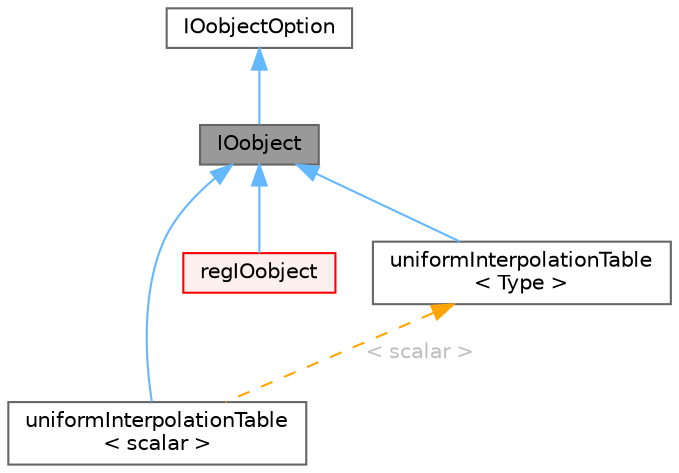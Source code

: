 digraph "IOobject"
{
 // LATEX_PDF_SIZE
  bgcolor="transparent";
  edge [fontname=Helvetica,fontsize=10,labelfontname=Helvetica,labelfontsize=10];
  node [fontname=Helvetica,fontsize=10,shape=box,height=0.2,width=0.4];
  Node1 [id="Node000001",label="IOobject",height=0.2,width=0.4,color="gray40", fillcolor="grey60", style="filled", fontcolor="black",tooltip="Defines the attributes of an object for which implicit objectRegistry management is supported,..."];
  Node2 -> Node1 [id="edge1_Node000001_Node000002",dir="back",color="steelblue1",style="solid",tooltip=" "];
  Node2 [id="Node000002",label="IOobjectOption",height=0.2,width=0.4,color="gray40", fillcolor="white", style="filled",URL="$classFoam_1_1IOobjectOption.html",tooltip="A simple container of IOobject preferences. Can also be used for general handling of read/no-read/rea..."];
  Node1 -> Node3 [id="edge2_Node000001_Node000003",dir="back",color="steelblue1",style="solid",tooltip=" "];
  Node3 [id="Node000003",label="uniformInterpolationTable\l\< scalar \>",height=0.2,width=0.4,color="gray40", fillcolor="white", style="filled",URL="$classFoam_1_1uniformInterpolationTable.html",tooltip=" "];
  Node1 -> Node4 [id="edge3_Node000001_Node000004",dir="back",color="steelblue1",style="solid",tooltip=" "];
  Node4 [id="Node000004",label="regIOobject",height=0.2,width=0.4,color="red", fillcolor="#FFF0F0", style="filled",URL="$classFoam_1_1regIOobject.html",tooltip="regIOobject is an abstract class derived from IOobject to handle automatic object registration with t..."];
  Node1 -> Node583 [id="edge4_Node000001_Node000583",dir="back",color="steelblue1",style="solid",tooltip=" "];
  Node583 [id="Node000583",label="uniformInterpolationTable\l\< Type \>",height=0.2,width=0.4,color="gray40", fillcolor="white", style="filled",URL="$classFoam_1_1uniformInterpolationTable.html",tooltip="Table with uniform interval in independent variable, with linear interpolation."];
  Node583 -> Node3 [id="edge5_Node000583_Node000003",dir="back",color="orange",style="dashed",tooltip=" ",label=" \< scalar \>",fontcolor="grey" ];
}
